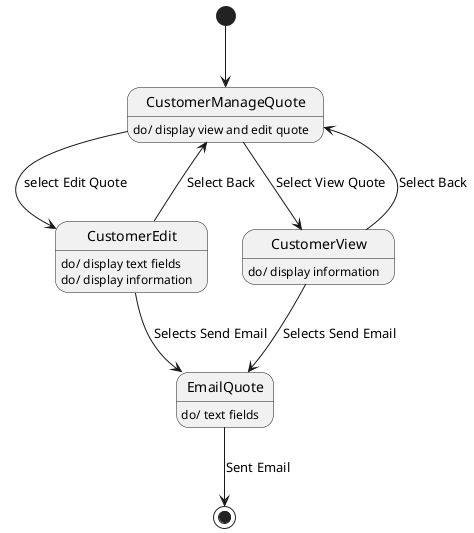 @startuml
[*] --> CustomerManageQuote
CustomerManageQuote : do/ display view and edit quote

CustomerManageQuote --> CustomerEdit : select Edit Quote
CustomerEdit : do/ display text fields
CustomerEdit: do/ display information

CustomerManageQuote --> CustomerView :  Select View Quote
CustomerView : do/ display information

CustomerView --> CustomerManageQuote : Select Back
CustomerEdit --> CustomerManageQuote : Select Back

CustomerEdit --> EmailQuote : Selects Send Email
EmailQuote : do/ text fields
CustomerView --> EmailQuote : Selects Send Email
EmailQuote --> [*] : Sent Email
@enduml